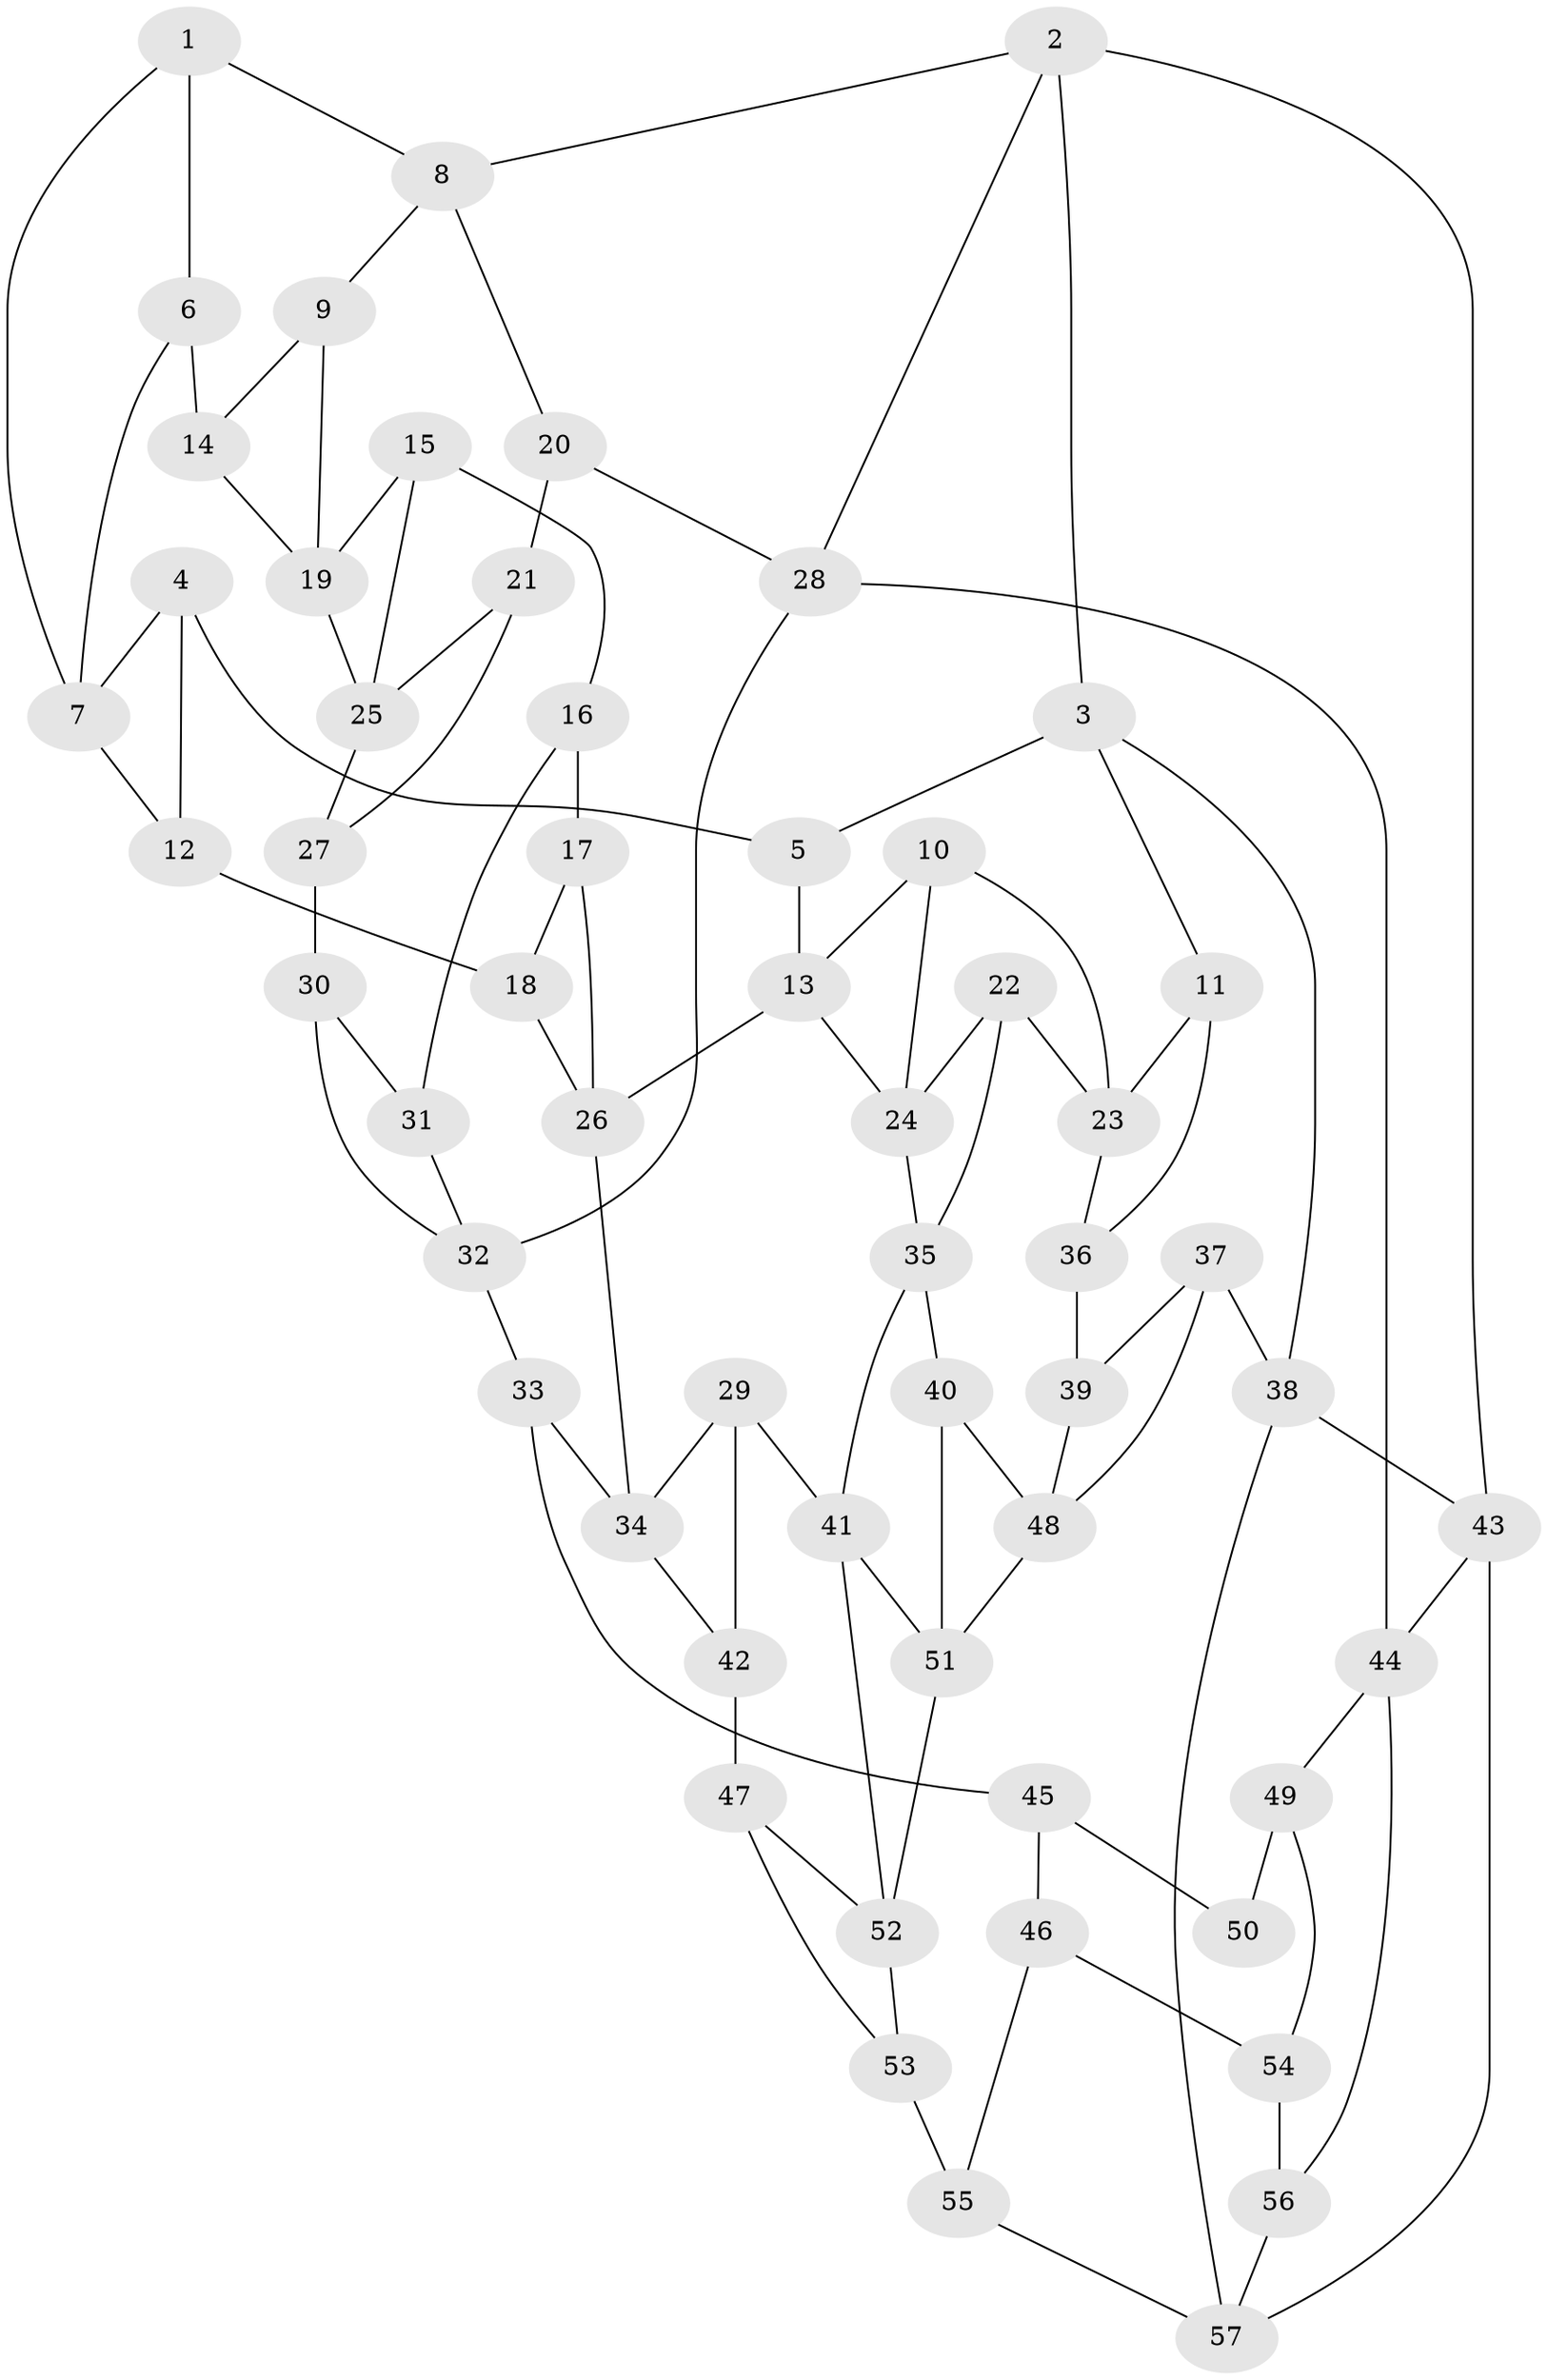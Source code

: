 // original degree distribution, {3: 0.02127659574468085, 4: 0.22340425531914893, 5: 0.5531914893617021, 6: 0.20212765957446807}
// Generated by graph-tools (version 1.1) at 2025/38/03/04/25 23:38:37]
// undirected, 57 vertices, 96 edges
graph export_dot {
  node [color=gray90,style=filled];
  1;
  2;
  3;
  4;
  5;
  6;
  7;
  8;
  9;
  10;
  11;
  12;
  13;
  14;
  15;
  16;
  17;
  18;
  19;
  20;
  21;
  22;
  23;
  24;
  25;
  26;
  27;
  28;
  29;
  30;
  31;
  32;
  33;
  34;
  35;
  36;
  37;
  38;
  39;
  40;
  41;
  42;
  43;
  44;
  45;
  46;
  47;
  48;
  49;
  50;
  51;
  52;
  53;
  54;
  55;
  56;
  57;
  1 -- 6 [weight=1.0];
  1 -- 7 [weight=1.0];
  1 -- 8 [weight=1.0];
  2 -- 3 [weight=1.0];
  2 -- 8 [weight=1.0];
  2 -- 28 [weight=1.0];
  2 -- 43 [weight=1.0];
  3 -- 5 [weight=1.0];
  3 -- 11 [weight=1.0];
  3 -- 38 [weight=1.0];
  4 -- 5 [weight=1.0];
  4 -- 7 [weight=1.0];
  4 -- 12 [weight=1.0];
  5 -- 13 [weight=1.0];
  6 -- 7 [weight=1.0];
  6 -- 14 [weight=2.0];
  7 -- 12 [weight=1.0];
  8 -- 9 [weight=1.0];
  8 -- 20 [weight=1.0];
  9 -- 14 [weight=1.0];
  9 -- 19 [weight=1.0];
  10 -- 13 [weight=1.0];
  10 -- 23 [weight=1.0];
  10 -- 24 [weight=1.0];
  11 -- 23 [weight=1.0];
  11 -- 36 [weight=1.0];
  12 -- 18 [weight=2.0];
  13 -- 24 [weight=1.0];
  13 -- 26 [weight=1.0];
  14 -- 19 [weight=1.0];
  15 -- 16 [weight=1.0];
  15 -- 19 [weight=1.0];
  15 -- 25 [weight=1.0];
  16 -- 17 [weight=1.0];
  16 -- 31 [weight=1.0];
  17 -- 18 [weight=1.0];
  17 -- 26 [weight=1.0];
  18 -- 26 [weight=1.0];
  19 -- 25 [weight=1.0];
  20 -- 21 [weight=1.0];
  20 -- 28 [weight=1.0];
  21 -- 25 [weight=1.0];
  21 -- 27 [weight=1.0];
  22 -- 23 [weight=1.0];
  22 -- 24 [weight=1.0];
  22 -- 35 [weight=1.0];
  23 -- 36 [weight=1.0];
  24 -- 35 [weight=1.0];
  25 -- 27 [weight=1.0];
  26 -- 34 [weight=1.0];
  27 -- 30 [weight=2.0];
  28 -- 32 [weight=1.0];
  28 -- 44 [weight=1.0];
  29 -- 34 [weight=1.0];
  29 -- 41 [weight=1.0];
  29 -- 42 [weight=1.0];
  30 -- 31 [weight=1.0];
  30 -- 32 [weight=1.0];
  31 -- 32 [weight=1.0];
  32 -- 33 [weight=1.0];
  33 -- 34 [weight=1.0];
  33 -- 45 [weight=1.0];
  34 -- 42 [weight=1.0];
  35 -- 40 [weight=1.0];
  35 -- 41 [weight=1.0];
  36 -- 39 [weight=2.0];
  37 -- 38 [weight=1.0];
  37 -- 39 [weight=1.0];
  37 -- 48 [weight=1.0];
  38 -- 43 [weight=1.0];
  38 -- 57 [weight=1.0];
  39 -- 48 [weight=1.0];
  40 -- 48 [weight=1.0];
  40 -- 51 [weight=1.0];
  41 -- 51 [weight=1.0];
  41 -- 52 [weight=1.0];
  42 -- 47 [weight=2.0];
  43 -- 44 [weight=1.0];
  43 -- 57 [weight=1.0];
  44 -- 49 [weight=1.0];
  44 -- 56 [weight=1.0];
  45 -- 46 [weight=1.0];
  45 -- 50 [weight=2.0];
  46 -- 54 [weight=1.0];
  46 -- 55 [weight=1.0];
  47 -- 52 [weight=1.0];
  47 -- 53 [weight=1.0];
  48 -- 51 [weight=1.0];
  49 -- 50 [weight=2.0];
  49 -- 54 [weight=1.0];
  51 -- 52 [weight=1.0];
  52 -- 53 [weight=1.0];
  53 -- 55 [weight=2.0];
  54 -- 56 [weight=2.0];
  55 -- 57 [weight=1.0];
  56 -- 57 [weight=1.0];
}
